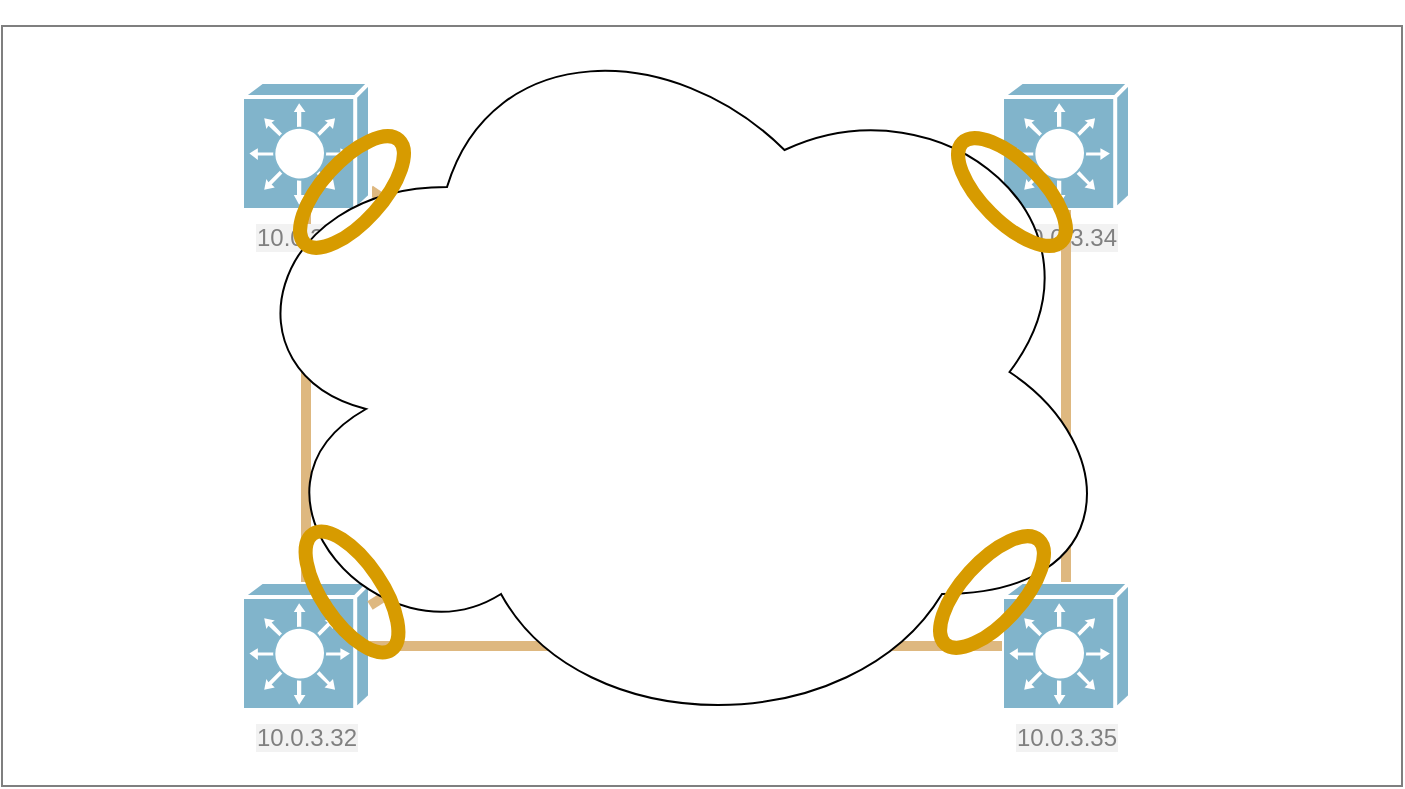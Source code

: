 <mxfile version="22.1.21" type="device">
  <diagram name="Seite-1" id="bIhA07GkoLs4O5l-hTK4">
    <mxGraphModel dx="1434" dy="838" grid="1" gridSize="10" guides="1" tooltips="1" connect="1" arrows="1" fold="1" page="1" pageScale="1" pageWidth="1654" pageHeight="1169" math="0" shadow="0">
      <root>
        <mxCell id="0" />
        <mxCell id="1" parent="0" />
        <mxCell id="hKufWswA0tByoukRXo-G-6" style="rounded=0;orthogonalLoop=1;jettySize=auto;html=1;fillColor=#f0a30a;strokeColor=#BD7000;strokeWidth=5;endArrow=none;endFill=0;" parent="1" source="hKufWswA0tByoukRXo-G-1" target="hKufWswA0tByoukRXo-G-2" edge="1">
          <mxGeometry relative="1" as="geometry" />
        </mxCell>
        <mxCell id="hKufWswA0tByoukRXo-G-2" value="&lt;span style=&quot;background-color: rgb(230, 230, 230);&quot;&gt;10.0.3.33&lt;/span&gt;" style="shape=mxgraph.cisco.switches.layer_3_switch;sketch=0;html=1;pointerEvents=1;dashed=0;fillColor=#036897;strokeColor=#ffffff;strokeWidth=2;verticalLabelPosition=bottom;verticalAlign=top;align=center;outlineConnect=0;" parent="1" vertex="1">
          <mxGeometry x="520" y="330" width="64" height="64" as="geometry" />
        </mxCell>
        <mxCell id="hKufWswA0tByoukRXo-G-3" value="&lt;span style=&quot;background-color: rgb(230, 230, 230);&quot;&gt;10.0.3.34&lt;/span&gt;" style="shape=mxgraph.cisco.switches.layer_3_switch;sketch=0;html=1;pointerEvents=1;dashed=0;fillColor=#036897;strokeColor=#ffffff;strokeWidth=2;verticalLabelPosition=bottom;verticalAlign=top;align=center;outlineConnect=0;" parent="1" vertex="1">
          <mxGeometry x="710" y="200" width="64" height="64" as="geometry" />
        </mxCell>
        <mxCell id="hKufWswA0tByoukRXo-G-4" value="&lt;span style=&quot;background-color: rgb(230, 230, 230);&quot;&gt;10.0.3.32&lt;/span&gt;" style="shape=mxgraph.cisco.switches.layer_3_switch;sketch=0;html=1;pointerEvents=1;dashed=0;fillColor=#036897;strokeColor=#ffffff;strokeWidth=2;verticalLabelPosition=bottom;verticalAlign=top;align=center;outlineConnect=0;" parent="1" vertex="1">
          <mxGeometry x="330" y="450" width="64" height="64" as="geometry" />
        </mxCell>
        <mxCell id="hKufWswA0tByoukRXo-G-5" value="&lt;span style=&quot;background-color: rgb(230, 230, 230);&quot;&gt;10.0.3.35&lt;/span&gt;" style="shape=mxgraph.cisco.switches.layer_3_switch;sketch=0;html=1;pointerEvents=1;dashed=0;fillColor=#036897;strokeColor=#ffffff;strokeWidth=2;verticalLabelPosition=bottom;verticalAlign=top;align=center;outlineConnect=0;" parent="1" vertex="1">
          <mxGeometry x="710" y="450" width="64" height="64" as="geometry" />
        </mxCell>
        <mxCell id="hKufWswA0tByoukRXo-G-7" style="rounded=0;orthogonalLoop=1;jettySize=auto;html=1;fillColor=#f0a30a;strokeColor=#BD7000;strokeWidth=5;endArrow=none;endFill=0;" parent="1" source="hKufWswA0tByoukRXo-G-4" target="hKufWswA0tByoukRXo-G-2" edge="1">
          <mxGeometry relative="1" as="geometry">
            <mxPoint x="414" y="265" as="sourcePoint" />
            <mxPoint x="530" y="349" as="targetPoint" />
          </mxGeometry>
        </mxCell>
        <mxCell id="hKufWswA0tByoukRXo-G-8" style="rounded=0;orthogonalLoop=1;jettySize=auto;html=1;fillColor=#f0a30a;strokeColor=#BD7000;strokeWidth=5;endArrow=none;endFill=0;" parent="1" source="hKufWswA0tByoukRXo-G-1" target="hKufWswA0tByoukRXo-G-4" edge="1">
          <mxGeometry relative="1" as="geometry">
            <mxPoint x="424" y="275" as="sourcePoint" />
            <mxPoint x="540" y="359" as="targetPoint" />
          </mxGeometry>
        </mxCell>
        <mxCell id="hKufWswA0tByoukRXo-G-9" style="rounded=0;orthogonalLoop=1;jettySize=auto;html=1;fillColor=#f0a30a;strokeColor=#BD7000;strokeWidth=5;endArrow=none;endFill=0;" parent="1" source="hKufWswA0tByoukRXo-G-3" target="hKufWswA0tByoukRXo-G-2" edge="1">
          <mxGeometry relative="1" as="geometry">
            <mxPoint x="434" y="285" as="sourcePoint" />
            <mxPoint x="550" y="369" as="targetPoint" />
          </mxGeometry>
        </mxCell>
        <mxCell id="hKufWswA0tByoukRXo-G-10" style="rounded=0;orthogonalLoop=1;jettySize=auto;html=1;fillColor=#f0a30a;strokeColor=#BD7000;strokeWidth=5;endArrow=none;endFill=0;" parent="1" source="hKufWswA0tByoukRXo-G-4" target="hKufWswA0tByoukRXo-G-5" edge="1">
          <mxGeometry relative="1" as="geometry">
            <mxPoint x="444" y="295" as="sourcePoint" />
            <mxPoint x="560" y="379" as="targetPoint" />
          </mxGeometry>
        </mxCell>
        <mxCell id="hKufWswA0tByoukRXo-G-11" style="rounded=0;orthogonalLoop=1;jettySize=auto;html=1;fillColor=#f0a30a;strokeColor=#BD7000;strokeWidth=5;endArrow=none;endFill=0;" parent="1" source="hKufWswA0tByoukRXo-G-3" target="hKufWswA0tByoukRXo-G-5" edge="1">
          <mxGeometry relative="1" as="geometry">
            <mxPoint x="454" y="305" as="sourcePoint" />
            <mxPoint x="570" y="389" as="targetPoint" />
          </mxGeometry>
        </mxCell>
        <mxCell id="hKufWswA0tByoukRXo-G-1" value="&lt;span style=&quot;background-color: rgb(230, 230, 230);&quot;&gt;10.0.3.31&lt;/span&gt;" style="shape=mxgraph.cisco.switches.layer_3_switch;sketch=0;html=1;pointerEvents=1;dashed=0;fillColor=#036897;strokeColor=#ffffff;strokeWidth=2;verticalLabelPosition=bottom;verticalAlign=top;align=center;outlineConnect=0;" parent="1" vertex="1">
          <mxGeometry x="330" y="200" width="64" height="64" as="geometry" />
        </mxCell>
        <mxCell id="vS0w8rN4Fr6fu5V34ISV-2" value="" style="rounded=0;whiteSpace=wrap;html=1;opacity=50;" vertex="1" parent="1">
          <mxGeometry x="210" y="172" width="700" height="380" as="geometry" />
        </mxCell>
        <mxCell id="vS0w8rN4Fr6fu5V34ISV-7" value="" style="ellipse;shape=cloud;whiteSpace=wrap;html=1;" vertex="1" parent="1">
          <mxGeometry x="320" y="160" width="450" height="370" as="geometry" />
        </mxCell>
        <mxCell id="vS0w8rN4Fr6fu5V34ISV-8" value="" style="ellipse;whiteSpace=wrap;html=1;rotation=42;fillColor=none;strokeColor=#d79b00;strokeWidth=7;" vertex="1" parent="1">
          <mxGeometry x="370" y="220" width="30" height="70" as="geometry" />
        </mxCell>
        <mxCell id="vS0w8rN4Fr6fu5V34ISV-9" value="" style="ellipse;whiteSpace=wrap;html=1;rotation=135;fillColor=none;strokeColor=#d79b00;strokeWidth=7;" vertex="1" parent="1">
          <mxGeometry x="700" y="220" width="30" height="70" as="geometry" />
        </mxCell>
        <mxCell id="vS0w8rN4Fr6fu5V34ISV-10" value="" style="ellipse;whiteSpace=wrap;html=1;rotation=42;fillColor=none;strokeColor=#d79b00;strokeWidth=7;" vertex="1" parent="1">
          <mxGeometry x="690" y="420" width="30" height="70" as="geometry" />
        </mxCell>
        <mxCell id="vS0w8rN4Fr6fu5V34ISV-11" value="" style="ellipse;whiteSpace=wrap;html=1;rotation=146;fillColor=none;strokeColor=#d79b00;strokeWidth=7;" vertex="1" parent="1">
          <mxGeometry x="370" y="420" width="30" height="70" as="geometry" />
        </mxCell>
      </root>
    </mxGraphModel>
  </diagram>
</mxfile>
